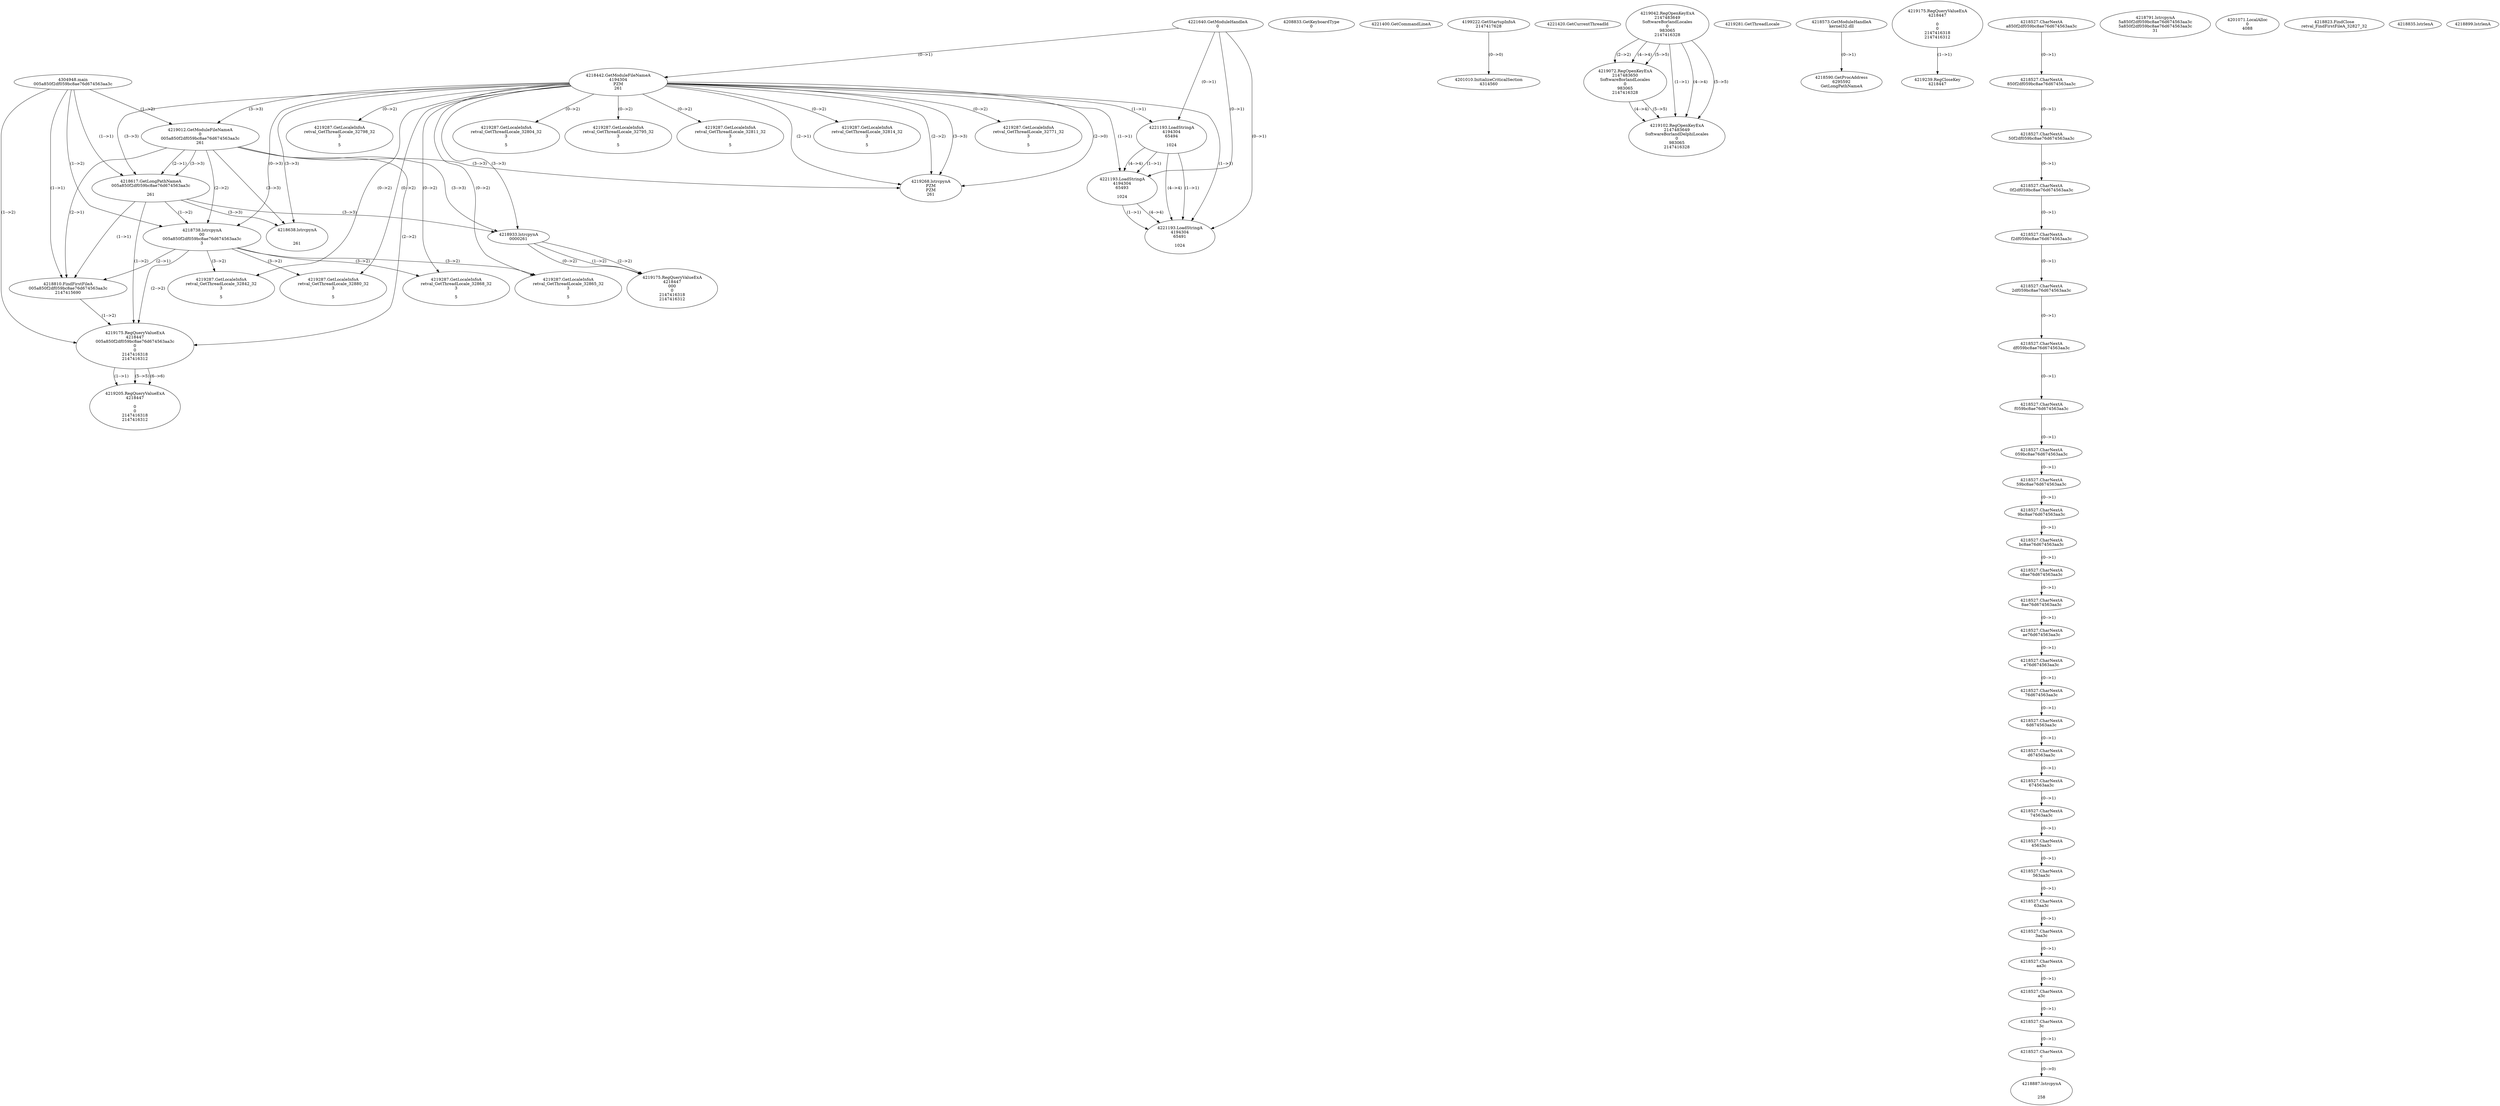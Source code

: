 // Global SCDG with merge call
digraph {
	0 [label="4304948.main
005a850f2df059bc8ae76d674563aa3c"]
	1 [label="4221640.GetModuleHandleA
0"]
	2 [label="4208833.GetKeyboardType
0"]
	3 [label="4221400.GetCommandLineA
"]
	4 [label="4199222.GetStartupInfoA
2147417628"]
	5 [label="4221420.GetCurrentThreadId
"]
	6 [label="4218442.GetModuleFileNameA
4194304
PZM
261"]
	1 -> 6 [label="(0-->1)"]
	7 [label="4219012.GetModuleFileNameA
0
005a850f2df059bc8ae76d674563aa3c
261"]
	0 -> 7 [label="(1-->2)"]
	6 -> 7 [label="(3-->3)"]
	8 [label="4219042.RegOpenKeyExA
2147483649
Software\Borland\Locales
0
983065
2147416328"]
	9 [label="4219072.RegOpenKeyExA
2147483650
Software\Borland\Locales
0
983065
2147416328"]
	8 -> 9 [label="(2-->2)"]
	8 -> 9 [label="(4-->4)"]
	8 -> 9 [label="(5-->5)"]
	10 [label="4219102.RegOpenKeyExA
2147483649
Software\Borland\Delphi\Locales
0
983065
2147416328"]
	8 -> 10 [label="(1-->1)"]
	8 -> 10 [label="(4-->4)"]
	9 -> 10 [label="(4-->4)"]
	8 -> 10 [label="(5-->5)"]
	9 -> 10 [label="(5-->5)"]
	11 [label="4219268.lstrcpynA
PZM
PZM
261"]
	6 -> 11 [label="(2-->1)"]
	6 -> 11 [label="(2-->2)"]
	6 -> 11 [label="(3-->3)"]
	7 -> 11 [label="(3-->3)"]
	6 -> 11 [label="(2-->0)"]
	12 [label="4219281.GetThreadLocale
"]
	13 [label="4219287.GetLocaleInfoA
retval_GetThreadLocale_32771_32
3

5"]
	6 -> 13 [label="(0-->2)"]
	14 [label="4221193.LoadStringA
4194304
65494

1024"]
	1 -> 14 [label="(0-->1)"]
	6 -> 14 [label="(1-->1)"]
	15 [label="4221193.LoadStringA
4194304
65493

1024"]
	1 -> 15 [label="(0-->1)"]
	6 -> 15 [label="(1-->1)"]
	14 -> 15 [label="(1-->1)"]
	14 -> 15 [label="(4-->4)"]
	16 [label="4221193.LoadStringA
4194304
65491

1024"]
	1 -> 16 [label="(0-->1)"]
	6 -> 16 [label="(1-->1)"]
	14 -> 16 [label="(1-->1)"]
	15 -> 16 [label="(1-->1)"]
	14 -> 16 [label="(4-->4)"]
	15 -> 16 [label="(4-->4)"]
	17 [label="4218573.GetModuleHandleA
kernel32.dll"]
	18 [label="4218590.GetProcAddress
6295592
GetLongPathNameA"]
	17 -> 18 [label="(0-->1)"]
	19 [label="4218617.GetLongPathNameA
005a850f2df059bc8ae76d674563aa3c

261"]
	0 -> 19 [label="(1-->1)"]
	7 -> 19 [label="(2-->1)"]
	6 -> 19 [label="(3-->3)"]
	7 -> 19 [label="(3-->3)"]
	20 [label="4218638.lstrcpynA


261"]
	6 -> 20 [label="(3-->3)"]
	7 -> 20 [label="(3-->3)"]
	19 -> 20 [label="(3-->3)"]
	21 [label="4219175.RegQueryValueExA
4218447

0
0
2147416318
2147416312"]
	22 [label="4219239.RegCloseKey
4218447"]
	21 -> 22 [label="(1-->1)"]
	23 [label="4219287.GetLocaleInfoA
retval_GetThreadLocale_32798_32
3

5"]
	6 -> 23 [label="(0-->2)"]
	24 [label="4218738.lstrcpynA
00
005a850f2df059bc8ae76d674563aa3c
3"]
	0 -> 24 [label="(1-->2)"]
	7 -> 24 [label="(2-->2)"]
	19 -> 24 [label="(1-->2)"]
	6 -> 24 [label="(0-->3)"]
	25 [label="4218527.CharNextA
a850f2df059bc8ae76d674563aa3c"]
	26 [label="4218527.CharNextA
850f2df059bc8ae76d674563aa3c"]
	25 -> 26 [label="(0-->1)"]
	27 [label="4218527.CharNextA
50f2df059bc8ae76d674563aa3c"]
	26 -> 27 [label="(0-->1)"]
	28 [label="4218527.CharNextA
0f2df059bc8ae76d674563aa3c"]
	27 -> 28 [label="(0-->1)"]
	29 [label="4218527.CharNextA
f2df059bc8ae76d674563aa3c"]
	28 -> 29 [label="(0-->1)"]
	30 [label="4218527.CharNextA
2df059bc8ae76d674563aa3c"]
	29 -> 30 [label="(0-->1)"]
	31 [label="4218527.CharNextA
df059bc8ae76d674563aa3c"]
	30 -> 31 [label="(0-->1)"]
	32 [label="4218527.CharNextA
f059bc8ae76d674563aa3c"]
	31 -> 32 [label="(0-->1)"]
	33 [label="4218527.CharNextA
059bc8ae76d674563aa3c"]
	32 -> 33 [label="(0-->1)"]
	34 [label="4218527.CharNextA
59bc8ae76d674563aa3c"]
	33 -> 34 [label="(0-->1)"]
	35 [label="4218527.CharNextA
9bc8ae76d674563aa3c"]
	34 -> 35 [label="(0-->1)"]
	36 [label="4218527.CharNextA
bc8ae76d674563aa3c"]
	35 -> 36 [label="(0-->1)"]
	37 [label="4218527.CharNextA
c8ae76d674563aa3c"]
	36 -> 37 [label="(0-->1)"]
	38 [label="4218527.CharNextA
8ae76d674563aa3c"]
	37 -> 38 [label="(0-->1)"]
	39 [label="4218527.CharNextA
ae76d674563aa3c"]
	38 -> 39 [label="(0-->1)"]
	40 [label="4218527.CharNextA
e76d674563aa3c"]
	39 -> 40 [label="(0-->1)"]
	41 [label="4218527.CharNextA
76d674563aa3c"]
	40 -> 41 [label="(0-->1)"]
	42 [label="4218527.CharNextA
6d674563aa3c"]
	41 -> 42 [label="(0-->1)"]
	43 [label="4218527.CharNextA
d674563aa3c"]
	42 -> 43 [label="(0-->1)"]
	44 [label="4218527.CharNextA
674563aa3c"]
	43 -> 44 [label="(0-->1)"]
	45 [label="4218527.CharNextA
74563aa3c"]
	44 -> 45 [label="(0-->1)"]
	46 [label="4218527.CharNextA
4563aa3c"]
	45 -> 46 [label="(0-->1)"]
	47 [label="4218527.CharNextA
563aa3c"]
	46 -> 47 [label="(0-->1)"]
	48 [label="4218527.CharNextA
63aa3c"]
	47 -> 48 [label="(0-->1)"]
	49 [label="4218527.CharNextA
3aa3c"]
	48 -> 49 [label="(0-->1)"]
	50 [label="4218527.CharNextA
aa3c"]
	49 -> 50 [label="(0-->1)"]
	51 [label="4218527.CharNextA
a3c"]
	50 -> 51 [label="(0-->1)"]
	52 [label="4218527.CharNextA
3c"]
	51 -> 52 [label="(0-->1)"]
	53 [label="4218527.CharNextA
c"]
	52 -> 53 [label="(0-->1)"]
	54 [label="4218791.lstrcpynA
5a850f2df059bc8ae76d674563aa3c
5a850f2df059bc8ae76d674563aa3c
31"]
	55 [label="4218810.FindFirstFileA
005a850f2df059bc8ae76d674563aa3c
2147415690"]
	0 -> 55 [label="(1-->1)"]
	7 -> 55 [label="(2-->1)"]
	19 -> 55 [label="(1-->1)"]
	24 -> 55 [label="(2-->1)"]
	56 [label="4219175.RegQueryValueExA
4218447
005a850f2df059bc8ae76d674563aa3c
0
0
2147416318
2147416312"]
	0 -> 56 [label="(1-->2)"]
	7 -> 56 [label="(2-->2)"]
	19 -> 56 [label="(1-->2)"]
	24 -> 56 [label="(2-->2)"]
	55 -> 56 [label="(1-->2)"]
	57 [label="4219205.RegQueryValueExA
4218447

0
0
2147416318
2147416312"]
	56 -> 57 [label="(1-->1)"]
	56 -> 57 [label="(5-->5)"]
	56 -> 57 [label="(6-->6)"]
	58 [label="4219287.GetLocaleInfoA
retval_GetThreadLocale_32842_32
3

5"]
	6 -> 58 [label="(0-->2)"]
	24 -> 58 [label="(3-->2)"]
	59 [label="4201010.InitializeCriticalSection
4314560"]
	4 -> 59 [label="(0-->0)"]
	60 [label="4201071.LocalAlloc
0
4088"]
	61 [label="4219287.GetLocaleInfoA
retval_GetThreadLocale_32880_32
3

5"]
	6 -> 61 [label="(0-->2)"]
	24 -> 61 [label="(3-->2)"]
	62 [label="4218823.FindClose
retval_FindFirstFileA_32827_32"]
	63 [label="4218835.lstrlenA
"]
	64 [label="4218887.lstrcpynA


258"]
	53 -> 64 [label="(0-->0)"]
	65 [label="4218899.lstrlenA
"]
	66 [label="4218933.lstrcpynA
00\
00\
261"]
	6 -> 66 [label="(3-->3)"]
	7 -> 66 [label="(3-->3)"]
	19 -> 66 [label="(3-->3)"]
	67 [label="4219175.RegQueryValueExA
4218447
00\
0
0
2147416318
2147416312"]
	66 -> 67 [label="(1-->2)"]
	66 -> 67 [label="(2-->2)"]
	66 -> 67 [label="(0-->2)"]
	68 [label="4219287.GetLocaleInfoA
retval_GetThreadLocale_32868_32
3

5"]
	6 -> 68 [label="(0-->2)"]
	24 -> 68 [label="(3-->2)"]
	69 [label="4219287.GetLocaleInfoA
retval_GetThreadLocale_32804_32
3

5"]
	6 -> 69 [label="(0-->2)"]
	70 [label="4219287.GetLocaleInfoA
retval_GetThreadLocale_32795_32
3

5"]
	6 -> 70 [label="(0-->2)"]
	71 [label="4219287.GetLocaleInfoA
retval_GetThreadLocale_32811_32
3

5"]
	6 -> 71 [label="(0-->2)"]
	72 [label="4219287.GetLocaleInfoA
retval_GetThreadLocale_32865_32
3

5"]
	6 -> 72 [label="(0-->2)"]
	24 -> 72 [label="(3-->2)"]
	73 [label="4219287.GetLocaleInfoA
retval_GetThreadLocale_32814_32
3

5"]
	6 -> 73 [label="(0-->2)"]
}
